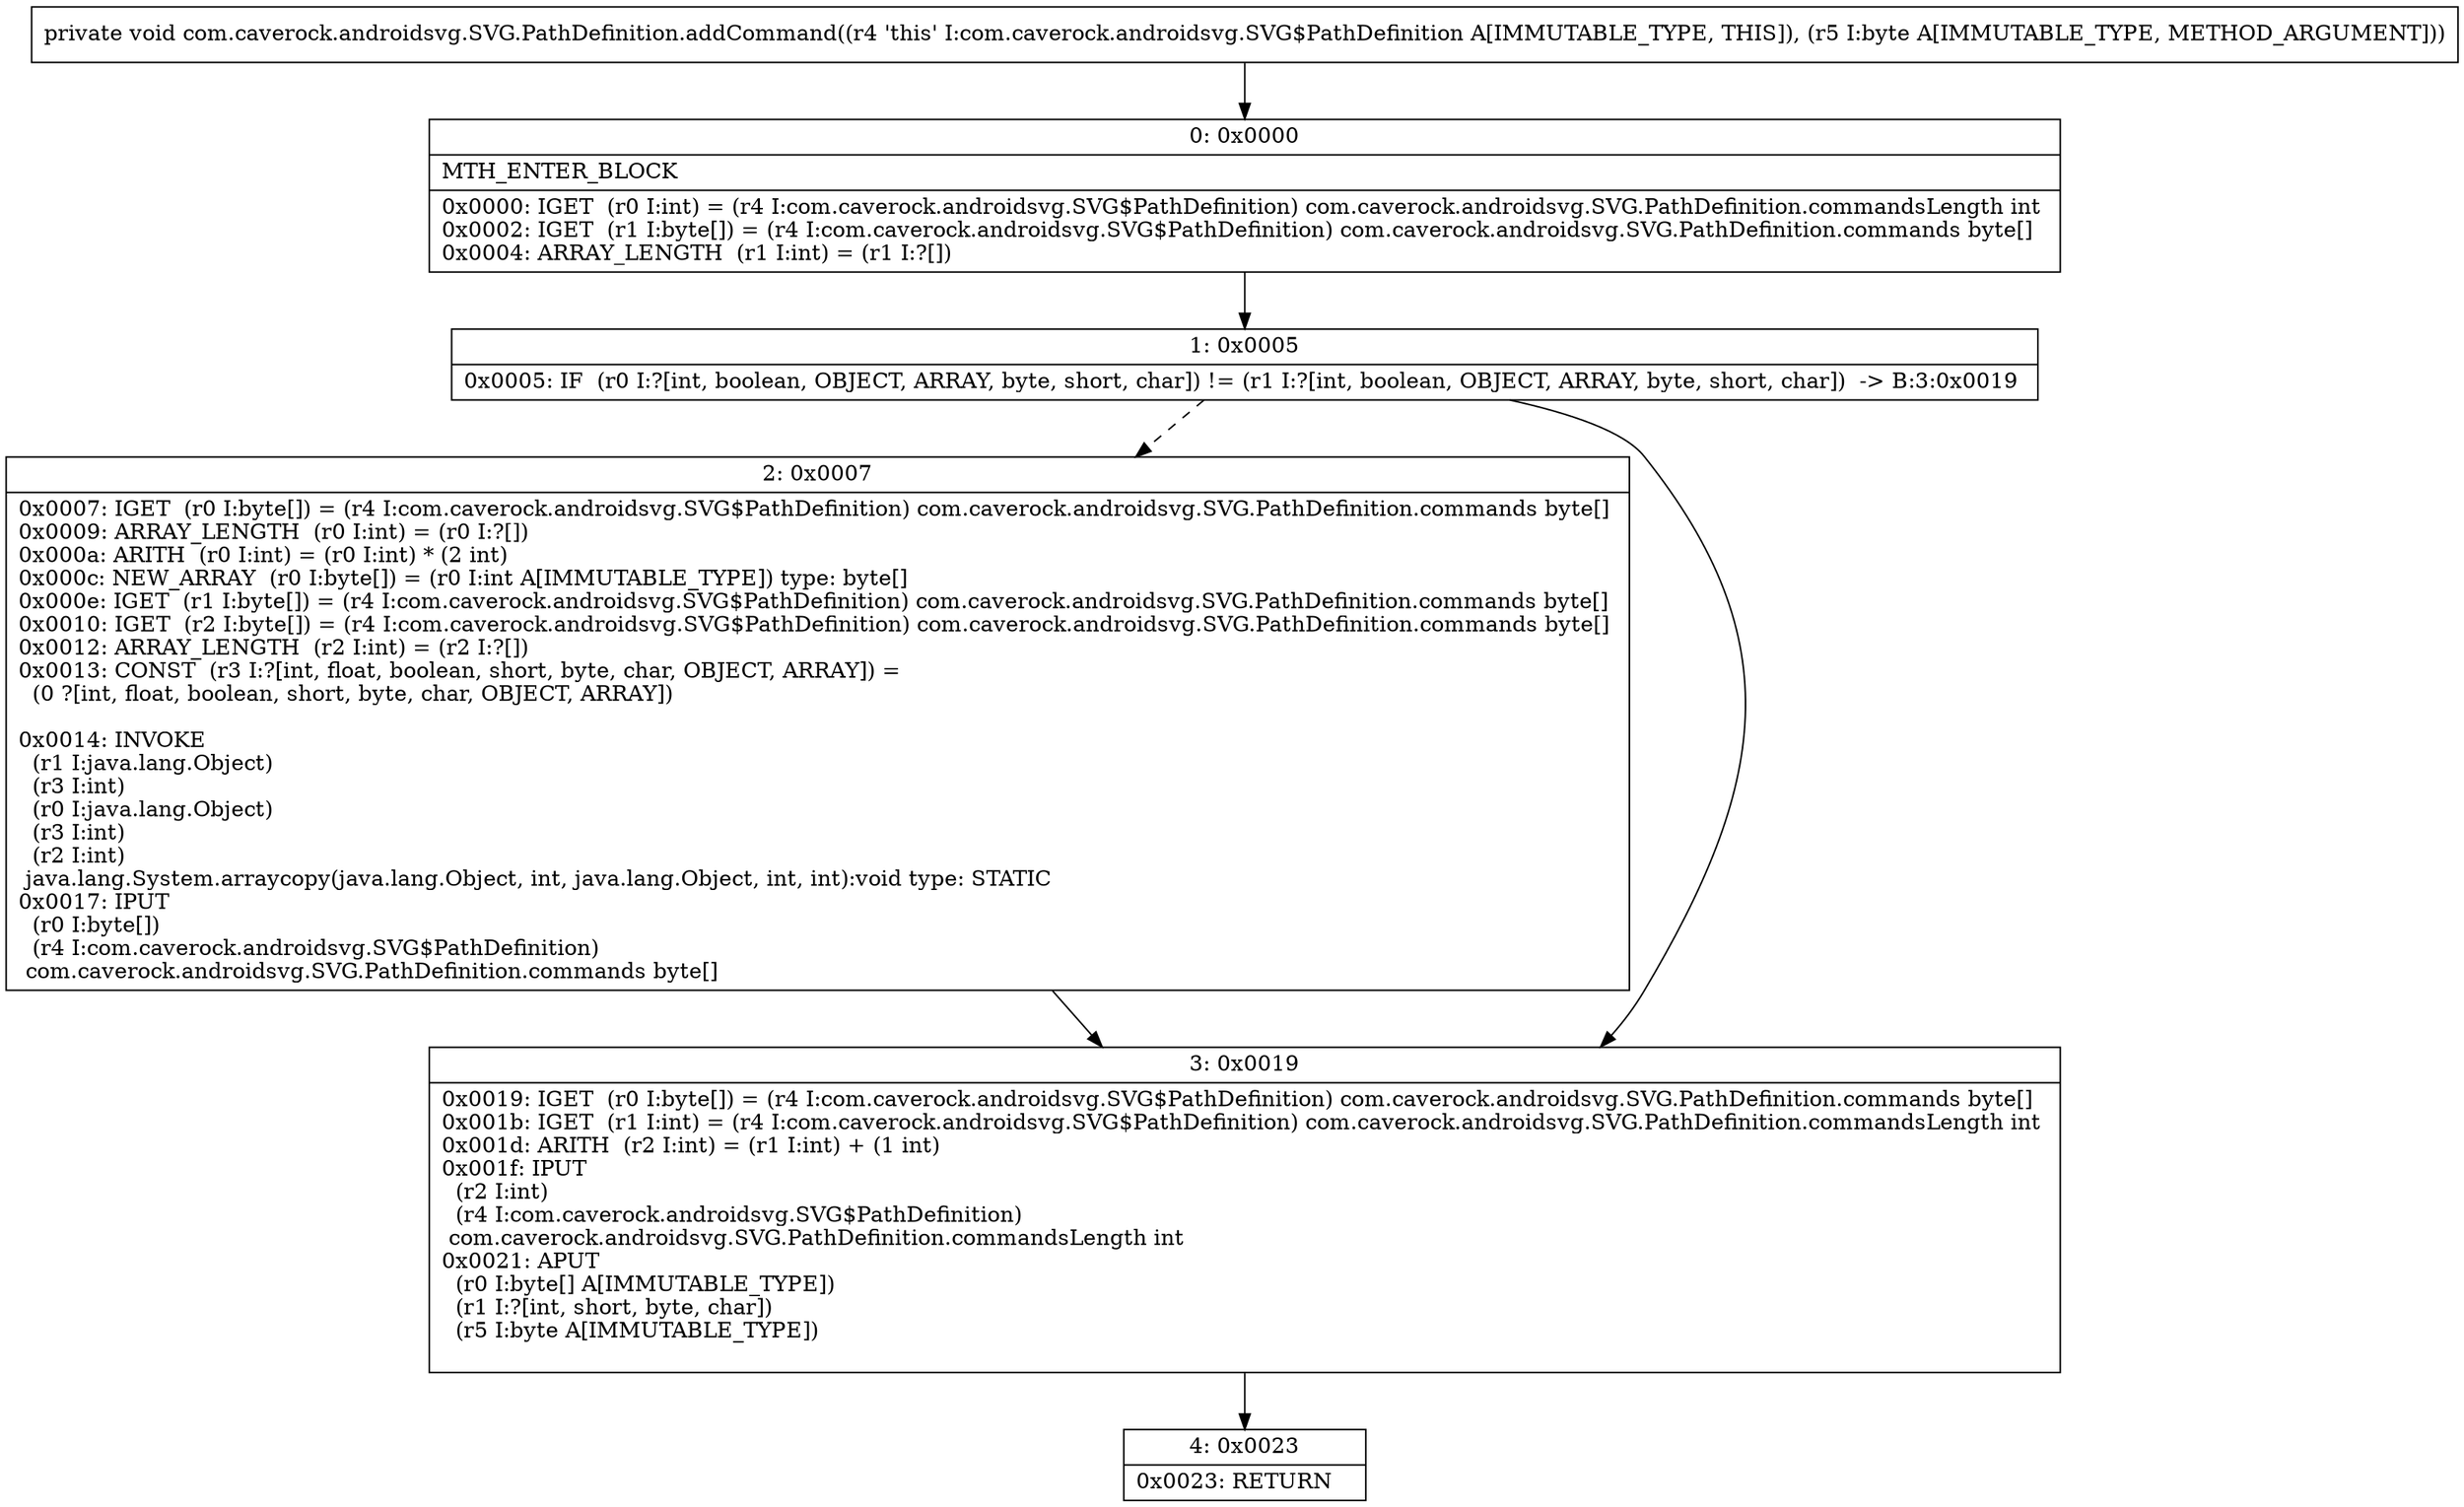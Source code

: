 digraph "CFG forcom.caverock.androidsvg.SVG.PathDefinition.addCommand(B)V" {
Node_0 [shape=record,label="{0\:\ 0x0000|MTH_ENTER_BLOCK\l|0x0000: IGET  (r0 I:int) = (r4 I:com.caverock.androidsvg.SVG$PathDefinition) com.caverock.androidsvg.SVG.PathDefinition.commandsLength int \l0x0002: IGET  (r1 I:byte[]) = (r4 I:com.caverock.androidsvg.SVG$PathDefinition) com.caverock.androidsvg.SVG.PathDefinition.commands byte[] \l0x0004: ARRAY_LENGTH  (r1 I:int) = (r1 I:?[]) \l}"];
Node_1 [shape=record,label="{1\:\ 0x0005|0x0005: IF  (r0 I:?[int, boolean, OBJECT, ARRAY, byte, short, char]) != (r1 I:?[int, boolean, OBJECT, ARRAY, byte, short, char])  \-\> B:3:0x0019 \l}"];
Node_2 [shape=record,label="{2\:\ 0x0007|0x0007: IGET  (r0 I:byte[]) = (r4 I:com.caverock.androidsvg.SVG$PathDefinition) com.caverock.androidsvg.SVG.PathDefinition.commands byte[] \l0x0009: ARRAY_LENGTH  (r0 I:int) = (r0 I:?[]) \l0x000a: ARITH  (r0 I:int) = (r0 I:int) * (2 int) \l0x000c: NEW_ARRAY  (r0 I:byte[]) = (r0 I:int A[IMMUTABLE_TYPE]) type: byte[] \l0x000e: IGET  (r1 I:byte[]) = (r4 I:com.caverock.androidsvg.SVG$PathDefinition) com.caverock.androidsvg.SVG.PathDefinition.commands byte[] \l0x0010: IGET  (r2 I:byte[]) = (r4 I:com.caverock.androidsvg.SVG$PathDefinition) com.caverock.androidsvg.SVG.PathDefinition.commands byte[] \l0x0012: ARRAY_LENGTH  (r2 I:int) = (r2 I:?[]) \l0x0013: CONST  (r3 I:?[int, float, boolean, short, byte, char, OBJECT, ARRAY]) = \l  (0 ?[int, float, boolean, short, byte, char, OBJECT, ARRAY])\l \l0x0014: INVOKE  \l  (r1 I:java.lang.Object)\l  (r3 I:int)\l  (r0 I:java.lang.Object)\l  (r3 I:int)\l  (r2 I:int)\l java.lang.System.arraycopy(java.lang.Object, int, java.lang.Object, int, int):void type: STATIC \l0x0017: IPUT  \l  (r0 I:byte[])\l  (r4 I:com.caverock.androidsvg.SVG$PathDefinition)\l com.caverock.androidsvg.SVG.PathDefinition.commands byte[] \l}"];
Node_3 [shape=record,label="{3\:\ 0x0019|0x0019: IGET  (r0 I:byte[]) = (r4 I:com.caverock.androidsvg.SVG$PathDefinition) com.caverock.androidsvg.SVG.PathDefinition.commands byte[] \l0x001b: IGET  (r1 I:int) = (r4 I:com.caverock.androidsvg.SVG$PathDefinition) com.caverock.androidsvg.SVG.PathDefinition.commandsLength int \l0x001d: ARITH  (r2 I:int) = (r1 I:int) + (1 int) \l0x001f: IPUT  \l  (r2 I:int)\l  (r4 I:com.caverock.androidsvg.SVG$PathDefinition)\l com.caverock.androidsvg.SVG.PathDefinition.commandsLength int \l0x0021: APUT  \l  (r0 I:byte[] A[IMMUTABLE_TYPE])\l  (r1 I:?[int, short, byte, char])\l  (r5 I:byte A[IMMUTABLE_TYPE])\l \l}"];
Node_4 [shape=record,label="{4\:\ 0x0023|0x0023: RETURN   \l}"];
MethodNode[shape=record,label="{private void com.caverock.androidsvg.SVG.PathDefinition.addCommand((r4 'this' I:com.caverock.androidsvg.SVG$PathDefinition A[IMMUTABLE_TYPE, THIS]), (r5 I:byte A[IMMUTABLE_TYPE, METHOD_ARGUMENT])) }"];
MethodNode -> Node_0;
Node_0 -> Node_1;
Node_1 -> Node_2[style=dashed];
Node_1 -> Node_3;
Node_2 -> Node_3;
Node_3 -> Node_4;
}

